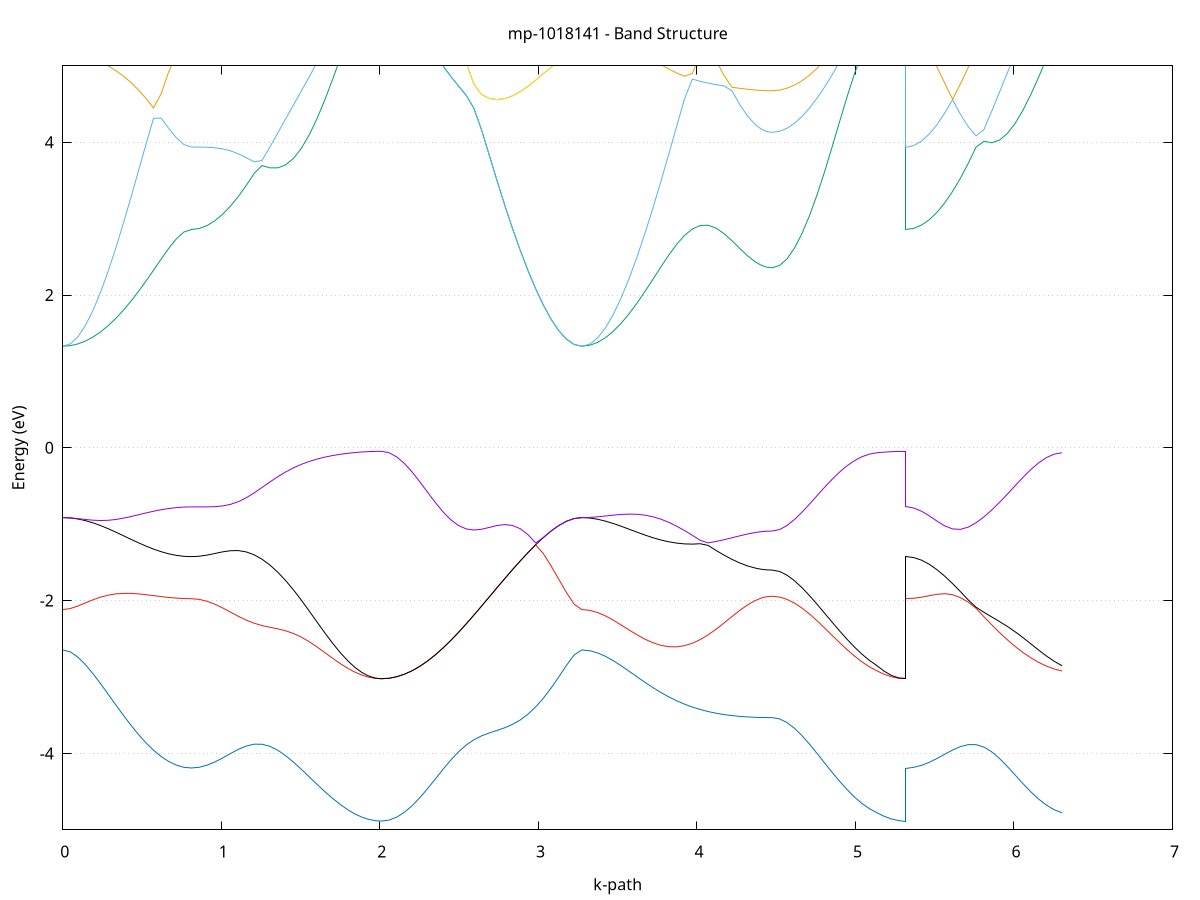 set title 'mp-1018141 - Band Structure'
set xlabel 'k-path'
set ylabel 'Energy (eV)'
set grid y
set yrange [-5:5]
set terminal png size 800,600
set output 'mp-1018141_bands_gnuplot.png'
plot '-' using 1:2 with lines notitle, '-' using 1:2 with lines notitle, '-' using 1:2 with lines notitle, '-' using 1:2 with lines notitle, '-' using 1:2 with lines notitle, '-' using 1:2 with lines notitle, '-' using 1:2 with lines notitle, '-' using 1:2 with lines notitle, '-' using 1:2 with lines notitle, '-' using 1:2 with lines notitle, '-' using 1:2 with lines notitle, '-' using 1:2 with lines notitle, '-' using 1:2 with lines notitle, '-' using 1:2 with lines notitle, '-' using 1:2 with lines notitle, '-' using 1:2 with lines notitle, '-' using 1:2 with lines notitle, '-' using 1:2 with lines notitle, '-' using 1:2 with lines notitle, '-' using 1:2 with lines notitle
0.000000 -26.764102
0.047685 -26.763402
0.095370 -26.761602
0.143055 -26.758602
0.190740 -26.754502
0.238425 -26.749402
0.286110 -26.743602
0.333795 -26.737302
0.381480 -26.730502
0.429165 -26.723602
0.476850 -26.716902
0.524535 -26.710402
0.572220 -26.704502
0.619906 -26.699402
0.667591 -26.695202
0.715276 -26.692102
0.762961 -26.690202
0.810646 -26.689502
0.810646 -26.689502
0.860223 -26.689002
0.909801 -26.687202
0.959379 -26.684402
1.008956 -26.680502
1.058534 -26.675702
1.108112 -26.669902
1.157690 -26.663402
1.207267 -26.656202
1.256845 -26.648502
1.306423 -26.640302
1.356000 -26.632002
1.405578 -26.623502
1.455156 -26.615102
1.504733 -26.606902
1.554311 -26.599002
1.603889 -26.591602
1.653467 -26.584702
1.703044 -26.578502
1.752622 -26.573002
1.802200 -26.568402
1.802200 -26.568402
1.843813 -26.565202
1.885427 -26.562702
1.927041 -26.560902
1.968655 -26.559902
2.010268 -26.559502
2.010268 -26.559502
2.058874 -26.560202
2.107479 -26.562402
2.156084 -26.566102
2.204690 -26.571102
2.253295 -26.577502
2.301900 -26.585102
2.350505 -26.593802
2.399111 -26.603502
2.447716 -26.614002
2.496321 -26.625302
2.544927 -26.637002
2.593532 -26.649202
2.642137 -26.661502
2.690742 -26.673802
2.739348 -26.686002
2.787953 -26.697802
2.836558 -26.709102
2.885164 -26.719702
2.933769 -26.729402
2.982374 -26.738202
3.030980 -26.745902
3.079585 -26.752302
3.128190 -26.757402
3.176795 -26.761102
3.225401 -26.763302
3.274006 -26.764102
3.274006 -26.764102
3.323806 -26.763402
3.373605 -26.761502
3.423404 -26.758302
3.473204 -26.754002
3.523003 -26.748602
3.572803 -26.742202
3.622602 -26.735002
3.672402 -26.727002
3.722201 -26.718502
3.772001 -26.709502
3.821800 -26.700302
3.871600 -26.691002
3.921399 -26.681802
3.971199 -26.672802
4.020998 -26.664302
4.070798 -26.656202
4.120597 -26.648702
4.170397 -26.642102
4.220196 -26.636202
4.269995 -26.631302
4.319795 -26.627402
4.369594 -26.624602
4.369594 -26.624602
4.404273 -26.623202
4.438951 -26.622402
4.473629 -26.622102
4.473629 -26.622102
4.521010 -26.621602
4.568391 -26.620002
4.615772 -26.617502
4.663153 -26.614102
4.710534 -26.609902
4.757915 -26.605102
4.805296 -26.599802
4.852677 -26.594202
4.900058 -26.588602
4.947439 -26.583102
4.994820 -26.577902
5.042201 -26.573302
5.089582 -26.569302
5.136963 -26.566202
5.136963 -26.566202
5.182011 -26.563302
5.227059 -26.561202
5.272107 -26.559902
5.317155 -26.559502
5.317155 -26.689502
5.366459 -26.688902
5.415763 -26.686902
5.465068 -26.683702
5.514372 -26.679302
5.563676 -26.673802
5.612980 -26.667302
5.662284 -26.659902
5.711588 -26.651802
5.760892 -26.643302
5.810196 -26.634302
5.859500 -26.625202
5.908804 -26.616102
5.958108 -26.607302
6.007412 -26.598802
6.056716 -26.591002
6.106020 -26.583902
6.155324 -26.577802
6.204628 -26.572702
6.253933 -26.568802
6.303237 -26.566202
e
0.000000 -12.657302
0.047685 -12.666802
0.095370 -12.694202
0.143055 -12.737202
0.190740 -12.792802
0.238425 -12.857502
0.286110 -12.928402
0.333795 -13.002602
0.381480 -13.077702
0.429165 -13.151102
0.476850 -13.221102
0.524535 -13.285502
0.572220 -13.342902
0.619906 -13.391802
0.667591 -13.431102
0.715276 -13.459802
0.762961 -13.477302
0.810646 -13.483202
0.810646 -13.483202
0.860223 -13.478402
0.909801 -13.464302
0.959379 -13.440902
1.008956 -13.408402
1.058534 -13.367202
1.108112 -13.317502
1.157690 -13.260002
1.207267 -13.195302
1.256845 -13.124002
1.306423 -13.047102
1.356000 -12.965702
1.405578 -12.881102
1.455156 -12.795002
1.504733 -12.709602
1.554311 -12.628602
1.603889 -12.558802
1.653467 -12.515102
1.703044 -12.510202
1.752622 -12.528502
1.802200 -12.552102
1.802200 -12.552102
1.843813 -12.570502
1.885427 -12.585802
1.927041 -12.597102
1.968655 -12.604102
2.010268 -12.606402
2.010268 -12.606402
2.058874 -12.609602
2.107479 -12.619102
2.156084 -12.634402
2.204690 -12.654702
2.253295 -12.679102
2.301900 -12.706402
2.350505 -12.735102
2.399111 -12.763902
2.447716 -12.791302
2.496321 -12.816202
2.544927 -12.837402
2.593532 -12.853902
2.642137 -12.865002
2.690742 -12.870302
2.739348 -12.869302
2.787953 -12.862202
2.836558 -12.849002
2.885164 -12.830402
2.933769 -12.807202
2.982374 -12.780402
3.030980 -12.751902
3.079585 -12.723402
3.128190 -12.697302
3.176795 -12.676102
3.225401 -12.662202
3.274006 -12.657302
3.274006 -12.657302
3.323806 -12.669402
3.373605 -12.703202
3.423404 -12.752802
3.473204 -12.811502
3.523003 -12.873802
3.572803 -12.935302
3.622602 -12.992902
3.672402 -13.044202
3.722201 -13.087402
3.772001 -13.121102
3.821800 -13.144302
3.871600 -13.156202
3.921399 -13.156202
3.971199 -13.144102
4.020998 -13.119702
4.070798 -13.083102
4.120597 -13.034502
4.170397 -12.974302
4.220196 -12.903102
4.269995 -12.821702
4.319795 -12.731302
4.369594 -12.633102
4.369594 -12.633102
4.404273 -12.561602
4.438951 -12.490802
4.473629 -12.492402
4.473629 -12.492402
4.521010 -12.492302
4.568391 -12.491902
4.615772 -12.491002
4.663153 -12.489602
4.710534 -12.488102
4.757915 -12.487002
4.805296 -12.487002
4.852677 -12.489002
4.900058 -12.493802
4.947439 -12.502102
4.994820 -12.514002
5.042201 -12.529202
5.089582 -12.546502
5.136963 -12.564702
5.136963 -12.564702
5.182011 -12.582402
5.227059 -12.595602
5.272107 -12.603702
5.317155 -12.606402
5.317155 -13.483202
5.366459 -13.478802
5.415763 -13.465902
5.465068 -13.444402
5.514372 -13.414702
5.563676 -13.377002
5.612980 -13.331802
5.662284 -13.279602
5.711588 -13.221002
5.760892 -13.156802
5.810196 -13.088002
5.859500 -13.015702
5.908804 -12.941202
5.958108 -12.866202
6.007412 -12.792702
6.056716 -12.723202
6.106020 -12.661202
6.155324 -12.611202
6.204628 -12.577702
6.253933 -12.563002
6.303237 -12.564702
e
0.000000 -11.739602
0.047685 -11.738702
0.095370 -11.736302
0.143055 -11.732402
0.190740 -11.727002
0.238425 -11.720402
0.286110 -11.712802
0.333795 -11.704402
0.381480 -11.695502
0.429165 -11.686402
0.476850 -11.677502
0.524535 -11.669002
0.572220 -11.661102
0.619906 -11.654302
0.667591 -11.648802
0.715276 -11.644602
0.762961 -11.642102
0.810646 -11.641202
0.810646 -11.641202
0.860223 -11.646002
0.909801 -11.659902
0.959379 -11.682402
1.008956 -11.712402
1.058534 -11.748302
1.108112 -11.788602
1.157690 -11.831702
1.207267 -11.877602
1.256845 -11.933302
1.306423 -11.991802
1.356000 -12.051802
1.405578 -12.111902
1.455156 -12.170702
1.504733 -12.226302
1.554311 -12.275702
1.603889 -12.313202
1.653467 -12.325402
1.703044 -12.301602
1.752622 -12.260102
1.802200 -12.222302
1.802200 -12.222302
1.843813 -12.200402
1.885427 -12.188102
1.927041 -12.182602
1.968655 -12.180702
2.010268 -12.180302
2.010268 -12.180302
2.058874 -12.178902
2.107479 -12.174902
2.156084 -12.168302
2.204690 -12.159002
2.253295 -12.147302
2.301900 -12.133102
2.350505 -12.116602
2.399111 -12.097902
2.447716 -12.077302
2.496321 -12.054802
2.544927 -12.030902
2.593532 -12.005702
2.642137 -11.979502
2.690742 -11.952802
2.739348 -11.925902
2.787953 -11.899302
2.836558 -11.873302
2.885164 -11.848502
2.933769 -11.825302
2.982374 -11.804002
3.030980 -11.785202
3.079585 -11.769302
3.128190 -11.756502
3.176795 -11.747202
3.225401 -11.741502
3.274006 -11.739602
3.274006 -11.739602
3.323806 -11.740202
3.373605 -11.742702
3.423404 -11.748702
3.473204 -11.761302
3.523003 -11.782902
3.572803 -11.813402
3.622602 -11.851502
3.672402 -11.895202
3.722201 -11.943202
3.772001 -11.993902
3.821800 -12.046402
3.871600 -12.099402
3.921399 -12.151902
3.971199 -12.203202
4.020998 -12.252202
4.070798 -12.298302
4.120597 -12.340702
4.170397 -12.378802
4.220196 -12.412002
4.269995 -12.440002
4.319795 -12.462202
4.369594 -12.478502
4.369594 -12.478502
4.404273 -12.486202
4.438951 -12.490502
4.473629 -12.444202
4.473629 -12.444202
4.521010 -12.441602
4.568391 -12.434102
4.615772 -12.422302
4.663153 -12.406802
4.710534 -12.388002
4.757915 -12.366402
4.805296 -12.342702
4.852677 -12.317602
4.900058 -12.291802
4.947439 -12.266602
4.994820 -12.243002
5.042201 -12.222802
5.089582 -12.207402
5.136963 -12.197302
5.136963 -12.197302
5.182011 -12.185102
5.227059 -12.181902
5.272107 -12.180702
5.317155 -12.180302
5.317155 -11.641202
5.366459 -11.644302
5.415763 -11.655802
5.465068 -11.676402
5.514372 -11.704002
5.563676 -11.737802
5.612980 -11.776602
5.662284 -11.819202
5.711588 -11.864302
5.760892 -11.910802
5.810196 -11.957702
5.859500 -12.003902
5.908804 -12.048802
5.958108 -12.091402
6.007412 -12.130902
6.056716 -12.166002
6.106020 -12.194702
6.155324 -12.214102
6.204628 -12.220802
6.253933 -12.213902
6.303237 -12.197302
e
0.000000 -11.739602
0.047685 -11.733302
0.095370 -11.715502
0.143055 -11.688002
0.190740 -11.654502
0.238425 -11.639002
0.286110 -11.639802
0.333795 -11.641002
0.381480 -11.641902
0.429165 -11.642502
0.476850 -11.642502
0.524535 -11.642202
0.572220 -11.641602
0.619906 -11.640902
0.667591 -11.640102
0.715276 -11.639502
0.762961 -11.639102
0.810646 -11.638902
0.810646 -11.638902
0.860223 -11.643002
0.909801 -11.655202
0.959379 -11.675202
1.008956 -11.702802
1.058534 -11.737602
1.108112 -11.778802
1.157690 -11.825802
1.207267 -11.875902
1.256845 -11.919802
1.306423 -11.962102
1.356000 -12.001602
1.405578 -12.037602
1.455156 -12.069402
1.504733 -12.096802
1.554311 -12.119602
1.603889 -12.137902
1.653467 -12.152002
1.703044 -12.162502
1.752622 -12.169802
1.802200 -12.174602
1.802200 -12.174602
1.843813 -12.177202
1.885427 -12.178802
1.927041 -12.179702
1.968655 -12.180102
2.010268 -12.180302
2.010268 -12.180302
2.058874 -12.178902
2.107479 -12.174902
2.156084 -12.168302
2.204690 -12.159002
2.253295 -12.147302
2.301900 -12.133102
2.350505 -12.116602
2.399111 -12.097902
2.447716 -12.077302
2.496321 -12.054802
2.544927 -12.030902
2.593532 -12.005602
2.642137 -11.979502
2.690742 -11.952802
2.739348 -11.925902
2.787953 -11.899302
2.836558 -11.873302
2.885164 -11.848502
2.933769 -11.825302
2.982374 -11.804002
3.030980 -11.785202
3.079585 -11.769302
3.128190 -11.756502
3.176795 -11.747202
3.225401 -11.741502
3.274006 -11.739602
3.274006 -11.739602
3.323806 -11.727102
3.373605 -11.692302
3.423404 -11.647102
3.473204 -11.654202
3.523003 -11.657202
3.572803 -11.655702
3.622602 -11.650602
3.672402 -11.643002
3.722201 -11.633902
3.772001 -11.623902
3.821800 -11.613402
3.871600 -11.602902
3.921399 -11.592702
3.971199 -11.582902
4.020998 -11.573802
4.070798 -11.565502
4.120597 -11.606502
4.170397 -11.703002
4.220196 -11.808102
4.269995 -11.919402
4.319795 -12.034802
4.369594 -12.151702
4.369594 -12.151702
4.404273 -12.232302
4.438951 -12.308902
4.473629 -12.357002
4.473629 -12.357002
4.521010 -12.355602
4.568391 -12.351202
4.615772 -12.344202
4.663153 -12.334502
4.710534 -12.322702
4.757915 -12.308902
4.805296 -12.293502
4.852677 -12.277202
4.900058 -12.260302
4.947439 -12.243402
4.994820 -12.227002
5.042201 -12.211702
5.089582 -12.198002
5.136963 -12.186302
5.136963 -12.186302
5.182011 -12.183802
5.227059 -12.180802
5.272107 -12.180202
5.317155 -12.180302
5.317155 -11.638902
5.366459 -11.643202
5.415763 -11.653602
5.465068 -11.668702
5.514372 -11.689302
5.563676 -11.714902
5.612980 -11.744802
5.662284 -11.778302
5.711588 -11.814602
5.760892 -11.852902
5.810196 -11.892302
5.859500 -11.932002
5.908804 -11.971202
5.958108 -12.009102
6.007412 -12.045002
6.056716 -12.078302
6.106020 -12.108202
6.155324 -12.134402
6.204628 -12.156402
6.253933 -12.173802
6.303237 -12.186302
e
0.000000 -11.630402
0.047685 -11.630702
0.095370 -11.631602
0.143055 -11.632802
0.190740 -11.633102
0.238425 -11.610302
0.286110 -11.568402
0.333795 -11.524502
0.381480 -11.480502
0.429165 -11.437802
0.476850 -11.397402
0.524535 -11.360302
0.572220 -11.327202
0.619906 -11.299002
0.667591 -11.276302
0.715276 -11.259702
0.762961 -11.249602
0.810646 -11.246102
0.810646 -11.246102
0.860223 -11.250802
0.909801 -11.264702
0.959379 -11.287302
1.008956 -11.317802
1.058534 -11.355302
1.108112 -11.398702
1.157690 -11.446802
1.207267 -11.498302
1.256845 -11.552002
1.306423 -11.606902
1.356000 -11.661802
1.405578 -11.716002
1.455156 -11.768302
1.504733 -11.818202
1.554311 -11.864602
1.603889 -11.906802
1.653467 -11.943702
1.703044 -11.974002
1.752622 -11.995702
1.802200 -12.006602
1.802200 -12.006602
1.843813 -12.006602
1.885427 -12.000302
1.927041 -11.991602
1.968655 -11.984702
2.010268 -11.982102
2.010268 -11.982102
2.058874 -11.978702
2.107479 -11.968302
2.156084 -11.951302
2.204690 -11.927702
2.253295 -11.898102
2.301900 -11.863102
2.350505 -11.823702
2.399111 -11.781002
2.447716 -11.736302
2.496321 -11.691202
2.544927 -11.647202
2.593532 -11.606002
2.642137 -11.569302
2.690742 -11.538502
2.739348 -11.514902
2.787953 -11.499602
2.836558 -11.493102
2.885164 -11.495302
2.933769 -11.505502
2.982374 -11.522602
3.030980 -11.544402
3.079585 -11.568702
3.128190 -11.592302
3.176795 -11.612302
3.225401 -11.625602
3.274006 -11.630402
3.274006 -11.630402
3.323806 -11.632702
3.373605 -11.638902
3.423404 -11.641502
3.473204 -11.581602
3.523003 -11.518902
3.572803 -11.458402
3.622602 -11.404202
3.672402 -11.359202
3.722201 -11.326202
3.772001 -11.307002
3.821800 -11.303002
3.871600 -11.315002
3.921399 -11.343202
3.971199 -11.387502
4.020998 -11.447002
4.070798 -11.520502
4.120597 -11.558102
4.170397 -11.551702
4.220196 -11.546202
4.269995 -11.541802
4.319795 -11.538302
4.369594 -11.535802
4.369594 -11.535802
4.404273 -11.534602
4.438951 -11.533902
4.473629 -11.533702
4.473629 -11.533702
4.521010 -11.540002
4.568391 -11.558502
4.615772 -11.588302
4.663153 -11.627802
4.710534 -11.674802
4.757915 -11.726902
4.805296 -11.781302
4.852677 -11.835102
4.900058 -11.885502
4.947439 -11.929602
4.994820 -11.965102
5.042201 -11.990102
5.089582 -12.003902
5.136963 -12.006902
5.136963 -12.006902
5.182011 -12.002202
5.227059 -11.993002
5.272107 -11.985102
5.317155 -11.982102
5.317155 -11.246102
5.366459 -11.251202
5.415763 -11.266002
5.465068 -11.290202
5.514372 -11.323002
5.563676 -11.363402
5.612980 -11.410302
5.662284 -11.462202
5.711588 -11.518002
5.760892 -11.576202
5.810196 -11.635402
5.859500 -11.694102
5.908804 -11.751002
5.958108 -11.804702
6.007412 -11.854002
6.056716 -11.897602
6.106020 -11.934702
6.155324 -11.964602
6.204628 -11.986902
6.253933 -12.001102
6.303237 -12.006902
e
0.000000 -2.646002
0.047685 -2.671302
0.095370 -2.740002
0.143055 -2.839002
0.190740 -2.957602
0.238425 -3.088202
0.286110 -3.225002
0.333795 -3.363302
0.381480 -3.499402
0.429165 -3.629602
0.476850 -3.751202
0.524535 -3.861502
0.572220 -3.958502
0.619906 -4.040402
0.667591 -4.105502
0.715276 -4.152902
0.762961 -4.181702
0.810646 -4.191302
0.810646 -4.191302
0.860223 -4.181902
0.909801 -4.154702
0.959379 -4.112202
1.008956 -4.059102
1.058534 -4.001402
1.108112 -3.946702
1.157690 -3.903402
1.207267 -3.879402
1.256845 -3.880102
1.306423 -3.907202
1.356000 -3.958502
1.405578 -4.029502
1.455156 -4.114602
1.504733 -4.208602
1.554311 -4.306902
1.603889 -4.405502
1.653467 -4.501202
1.703044 -4.591102
1.752622 -4.672702
1.802200 -4.743602
1.802200 -4.743602
1.843813 -4.793502
1.885427 -4.833402
1.927041 -4.862502
1.968655 -4.880202
2.010268 -4.886202
2.010268 -4.886202
2.058874 -4.872802
2.107479 -4.833002
2.156084 -4.768602
2.204690 -4.682202
2.253295 -4.577502
2.301900 -4.459402
2.350505 -4.333702
2.399111 -4.207102
2.447716 -4.086802
2.496321 -3.979502
2.544927 -3.890402
2.593532 -3.821302
2.642137 -3.770302
2.690742 -3.732102
2.739348 -3.699402
2.787953 -3.664502
2.836558 -3.620702
2.885164 -3.562902
2.933769 -3.487502
2.982374 -3.392702
3.030980 -3.278602
3.079585 -3.146602
3.128190 -3.000502
3.176795 -2.848402
3.225401 -2.711102
3.274006 -2.646002
3.274006 -2.646002
3.323806 -2.655902
3.373605 -2.684702
3.423404 -2.729802
3.473204 -2.787702
3.523003 -2.854202
3.572803 -2.925502
3.622602 -2.998402
3.672402 -3.070002
3.722201 -3.138302
3.772001 -3.201702
3.821800 -3.259302
3.871600 -3.310602
3.921399 -3.355302
3.971199 -3.393602
4.020998 -3.425802
4.070798 -3.452502
4.120597 -3.474102
4.170397 -3.491402
4.220196 -3.504902
4.269995 -3.515202
4.319795 -3.522702
4.369594 -3.527802
4.369594 -3.527802
4.404273 -3.530102
4.438951 -3.531502
4.473629 -3.531902
4.473629 -3.531902
4.521010 -3.548502
4.568391 -3.596602
4.615772 -3.671902
4.663153 -3.768502
4.710534 -3.880002
4.757915 -4.000502
4.805296 -4.124602
4.852677 -4.247502
4.900058 -4.365302
4.947439 -4.474702
4.994820 -4.572702
5.042201 -4.657202
5.089582 -4.726102
5.136963 -4.778002
5.136963 -4.778002
5.182011 -4.824502
5.227059 -4.858502
5.272107 -4.879202
5.317155 -4.886202
5.317155 -4.191302
5.366459 -4.182602
5.415763 -4.157202
5.465068 -4.117302
5.514372 -4.066702
5.563676 -4.010602
5.612980 -3.956102
5.662284 -3.911302
5.711588 -3.885202
5.760892 -3.885602
5.810196 -3.917202
5.859500 -3.979202
5.908804 -4.066502
5.958108 -4.170802
6.007412 -4.283302
6.056716 -4.396102
6.106020 -4.502702
6.155324 -4.597802
6.204628 -4.677302
6.253933 -4.738102
6.303237 -4.778002
e
0.000000 -2.117102
0.047685 -2.103802
0.095370 -2.070602
0.143055 -2.029402
0.190740 -1.989002
0.238425 -1.954602
0.286110 -1.928702
0.333795 -1.912302
0.381480 -1.905002
0.429165 -1.905502
0.476850 -1.911902
0.524535 -1.922302
0.572220 -1.934602
0.619906 -1.947202
0.667591 -1.958502
0.715276 -1.967402
0.762961 -1.973102
0.810646 -1.975102
0.810646 -1.975102
0.860223 -1.983602
0.909801 -2.008502
0.959379 -2.047302
1.008956 -2.096502
1.058534 -2.151302
1.108112 -2.206202
1.157690 -2.255902
1.207267 -2.296402
1.256845 -2.326602
1.306423 -2.349102
1.356000 -2.369702
1.405578 -2.395002
1.455156 -2.430302
1.504733 -2.478102
1.554311 -2.538002
1.603889 -2.607102
1.653467 -2.681402
1.703044 -2.756402
1.752622 -2.827702
1.802200 -2.891602
1.802200 -2.891602
1.843813 -2.937202
1.885427 -2.974002
1.927041 -3.001002
1.968655 -3.017402
2.010268 -3.023002
2.010268 -3.023002
2.058874 -3.016302
2.107479 -2.996102
2.156084 -2.962902
2.204690 -2.916902
2.253295 -2.858702
2.301900 -2.789102
2.350505 -2.708902
2.399111 -2.619102
2.447716 -2.520902
2.496321 -2.415502
2.544927 -2.304402
2.593532 -2.188902
2.642137 -2.070502
2.690742 -1.950602
2.739348 -1.830502
2.787953 -1.711602
2.836558 -1.595002
2.885164 -1.481802
2.933769 -1.373202
2.982374 -1.270402
3.030980 -1.383402
3.079585 -1.544302
3.128190 -1.718702
3.176795 -1.894102
3.225401 -2.046802
3.274006 -2.117102
3.274006 -2.117102
3.323806 -2.127102
3.373605 -2.155902
3.423404 -2.200602
3.473204 -2.257002
3.523003 -2.320202
3.572803 -2.385602
3.622602 -2.448502
3.672402 -2.504902
3.722201 -2.551302
3.772001 -2.584902
3.821800 -2.603402
3.871600 -2.605502
3.921399 -2.590402
3.971199 -2.558402
4.020998 -2.510402
4.070798 -2.448402
4.120597 -2.375102
4.170397 -2.294302
4.220196 -2.210502
4.269995 -2.129102
4.319795 -2.055902
4.369594 -1.997102
4.369594 -1.997102
4.404273 -1.967702
4.438951 -1.949302
4.473629 -1.943102
4.473629 -1.943102
4.521010 -1.953502
4.568391 -1.984002
4.615772 -2.033002
4.663153 -2.098202
4.710534 -2.176402
4.757915 -2.264302
4.805296 -2.358202
4.852677 -2.454602
4.900058 -2.550302
4.947439 -2.642202
4.994820 -2.727402
5.042201 -2.803702
5.089582 -2.868902
5.136963 -2.921302
5.136963 -2.921302
5.182011 -2.965202
5.227059 -2.997102
5.272107 -3.016502
5.317155 -3.023002
5.317155 -1.975102
5.366459 -1.969902
5.415763 -1.955802
5.465068 -1.936102
5.514372 -1.917602
5.563676 -1.909702
5.612980 -1.922802
5.662284 -1.961502
5.711588 -2.020002
5.760892 -2.101302
5.810196 -2.210402
5.859500 -2.316502
5.908804 -2.417802
5.958108 -2.512702
6.007412 -2.600102
6.056716 -2.679002
6.106020 -2.748502
6.155324 -2.808002
6.204628 -2.856902
6.253933 -2.894802
6.303237 -2.921302
e
0.000000 -0.913502
0.047685 -0.918102
0.095370 -0.931402
0.143055 -0.953102
0.190740 -0.982302
0.238425 -1.017902
0.286110 -1.058602
0.333795 -1.103002
0.381480 -1.149602
0.429165 -1.196602
0.476850 -1.242602
0.524535 -1.286002
0.572220 -1.325402
0.619906 -1.359502
0.667591 -1.387202
0.715276 -1.407602
0.762961 -1.420102
0.810646 -1.424302
0.810646 -1.424302
0.860223 -1.419102
0.909801 -1.404302
0.959379 -1.383302
1.008956 -1.361602
1.058534 -1.346602
1.108112 -1.345402
1.157690 -1.362802
1.207267 -1.400602
1.256845 -1.458202
1.306423 -1.534302
1.356000 -1.627802
1.405578 -1.737102
1.455156 -1.860202
1.504733 -1.994202
1.554311 -2.135702
1.603889 -2.280302
1.653467 -2.423502
1.703044 -2.560502
1.752622 -2.686602
1.802200 -2.797402
1.802200 -2.797402
1.843813 -2.875902
1.885427 -2.939002
1.927041 -2.985302
1.968655 -3.013502
2.010268 -3.023002
2.010268 -3.023002
2.058874 -3.016302
2.107479 -2.996102
2.156084 -2.962902
2.204690 -2.916902
2.253295 -2.858702
2.301900 -2.789102
2.350505 -2.708902
2.399111 -2.619102
2.447716 -2.520902
2.496321 -2.415502
2.544927 -2.304402
2.593532 -2.188902
2.642137 -2.070502
2.690742 -1.950602
2.739348 -1.830502
2.787953 -1.711602
2.836558 -1.595002
2.885164 -1.481802
2.933769 -1.373202
2.982374 -1.270402
3.030980 -1.175302
3.079585 -1.090002
3.128190 -1.017502
3.176795 -0.961502
3.225401 -0.925802
3.274006 -0.913502
3.274006 -0.913502
3.323806 -0.919002
3.373605 -0.934902
3.423404 -0.959702
3.473204 -0.991302
3.523003 -1.027402
3.572803 -1.065902
3.622602 -1.104702
3.672402 -1.142102
3.722201 -1.176202
3.772001 -1.205902
3.821800 -1.229902
3.871600 -1.247302
3.921399 -1.257602
3.971199 -1.260302
4.020998 -1.255602
4.070798 -1.277602
4.120597 -1.342602
4.170397 -1.403802
4.220196 -1.459102
4.269995 -1.507002
4.319795 -1.546002
4.369594 -1.575002
4.369594 -1.575002
4.404273 -1.588902
4.438951 -1.597302
4.473629 -1.600102
4.473629 -1.600102
4.521010 -1.617802
4.568391 -1.667102
4.615772 -1.740602
4.663153 -1.831802
4.710534 -1.935602
4.757915 -2.047702
4.805296 -2.164202
4.852677 -2.281602
4.900058 -2.396902
4.947439 -2.507202
4.994820 -2.610002
5.042201 -2.703202
5.089582 -2.784902
5.136963 -2.853302
5.136963 -2.853302
5.182011 -2.925402
5.227059 -2.979002
5.272107 -3.011902
5.317155 -3.023002
5.317155 -1.424302
5.366459 -1.435802
5.415763 -1.469502
5.465068 -1.523502
5.514372 -1.595202
5.563676 -1.681302
5.612980 -1.778202
5.662284 -1.882502
5.711588 -1.991202
5.760892 -2.086602
5.810196 -2.152102
5.859500 -2.213702
5.908804 -2.274102
5.958108 -2.337902
6.007412 -2.407902
6.056716 -2.484402
6.106020 -2.565302
6.155324 -2.646802
6.204628 -2.724602
6.253933 -2.794702
6.303237 -2.853302
e
0.000000 -0.913502
0.047685 -0.917102
0.095370 -0.926502
0.143055 -0.938002
0.190740 -0.947502
0.238425 -0.951702
0.286110 -0.948702
0.333795 -0.938202
0.381480 -0.921302
0.429165 -0.900002
0.476850 -0.876402
0.524535 -0.852602
0.572220 -0.830202
0.619906 -0.810602
0.667591 -0.794602
0.715276 -0.782802
0.762961 -0.775602
0.810646 -0.773202
0.810646 -0.773202
0.860223 -0.773302
0.909801 -0.773002
0.959379 -0.770002
1.008956 -0.760402
1.058534 -0.739802
1.108112 -0.704302
1.157690 -0.653202
1.207267 -0.589702
1.256845 -0.519102
1.306423 -0.447202
1.356000 -0.378402
1.405578 -0.316102
1.455156 -0.261902
1.504733 -0.216102
1.554311 -0.178102
1.603889 -0.146902
1.653467 -0.121402
1.703044 -0.100702
1.752622 -0.083802
1.802200 -0.070302
1.802200 -0.070302
1.843813 -0.061402
1.885427 -0.054602
1.927041 -0.049702
1.968655 -0.046802
2.010268 -0.045802
2.010268 -0.045802
2.058874 -0.064802
2.107479 -0.120002
2.156084 -0.207002
2.204690 -0.319002
2.253295 -0.447602
2.301900 -0.583602
2.350505 -0.717502
2.399111 -0.839902
2.447716 -0.942202
2.496321 -1.017402
2.544927 -1.061802
2.593532 -1.075902
2.642137 -1.065802
2.690742 -1.041802
2.739348 -1.017102
2.787953 -1.004902
2.836558 -1.016202
2.885164 -1.058502
2.933769 -1.135002
2.982374 -1.244802
3.030980 -1.175302
3.079585 -1.090002
3.128190 -1.017502
3.176795 -0.961502
3.225401 -0.925802
3.274006 -0.913502
3.274006 -0.913502
3.323806 -0.910802
3.373605 -0.903102
3.423404 -0.892402
3.473204 -0.881102
3.523003 -0.872002
3.572803 -0.867602
3.622602 -0.870102
3.672402 -0.881402
3.722201 -0.902402
3.772001 -0.933702
3.821800 -0.974802
3.871600 -1.024902
3.921399 -1.082302
3.971199 -1.145102
4.020998 -1.211002
4.070798 -1.243902
4.120597 -1.226102
4.170397 -1.203502
4.220196 -1.178102
4.269995 -1.152002
4.319795 -1.127802
4.369594 -1.108002
4.369594 -1.108002
4.404273 -1.098002
4.438951 -1.091702
4.473629 -1.089602
4.473629 -1.089602
4.521010 -1.070402
4.568391 -1.017002
4.615772 -0.938302
4.663153 -0.842502
4.710534 -0.736302
4.757915 -0.625902
4.805296 -0.516302
4.852677 -0.412202
4.900058 -0.317302
4.947439 -0.234802
4.994820 -0.167102
5.042201 -0.115502
5.089582 -0.081202
5.136963 -0.064202
5.136963 -0.064202
5.182011 -0.056102
5.227059 -0.050402
5.272107 -0.047002
5.317155 -0.045802
5.317155 -0.773202
5.366459 -0.787602
5.415763 -0.828602
5.465068 -0.889502
5.514372 -0.959002
5.563676 -1.022102
5.612980 -1.062002
5.662284 -1.067402
5.711588 -1.038102
5.760892 -0.981402
5.810196 -0.905102
5.859500 -0.814902
5.908804 -0.714402
5.958108 -0.606902
6.007412 -0.496002
6.056716 -0.386802
6.106020 -0.285002
6.155324 -0.196802
6.204628 -0.127702
6.253933 -0.082402
6.303237 -0.064202
e
0.000000 1.329598
0.047685 1.337198
0.095370 1.360198
0.143055 1.398098
0.190740 1.450898
0.238425 1.517998
0.286110 1.598898
0.333795 1.692998
0.381480 1.799598
0.429165 1.917598
0.476850 2.045798
0.524535 2.182398
0.572220 2.324898
0.619906 2.469298
0.667591 2.608998
0.715276 2.733198
0.762961 2.823798
0.810646 2.857998
0.810646 2.857998
0.860223 2.870998
0.909801 2.909498
0.959379 2.972698
1.008956 3.058898
1.058534 3.166398
1.108112 3.292798
1.157690 3.435898
1.207267 3.592998
1.256845 3.695198
1.306423 3.664998
1.356000 3.664898
1.405578 3.704198
1.455156 3.788698
1.504733 3.919998
1.554311 4.095798
1.603889 4.310998
1.653467 4.558298
1.703044 4.829298
1.752622 5.114698
1.802200 5.404798
1.802200 5.404798
1.843813 5.644198
1.885427 5.871498
1.927041 6.075098
1.968655 6.231998
2.010268 6.296298
2.010268 6.296298
2.058874 6.222498
2.107479 6.061598
2.156084 5.874498
2.204690 5.683198
2.253295 5.496098
2.301900 5.317998
2.350505 5.151598
2.399111 4.998998
2.447716 4.861098
2.496321 4.736198
2.544927 4.613998
2.593532 4.443298
2.642137 4.158298
2.690742 3.827198
2.739348 3.495898
2.787953 3.176198
2.836558 2.872498
2.885164 2.587598
2.933769 2.323898
2.982374 2.083898
3.030980 1.870098
3.079585 1.685998
3.128190 1.535498
3.176795 1.423098
3.225401 1.353298
3.274006 1.329598
3.274006 1.329598
3.323806 1.342398
3.373605 1.380398
3.423404 1.442598
3.473204 1.527398
3.523003 1.632898
3.572803 1.756698
3.622602 1.895998
3.672402 2.047098
3.722201 2.205598
3.772001 2.365798
3.821800 2.520698
3.871600 2.661698
3.921399 2.779498
3.971199 2.864998
4.020998 2.910998
4.070798 2.914098
4.120597 2.876498
4.170397 2.805498
4.220196 2.712398
4.269995 2.610398
4.319795 2.512998
4.369594 2.432398
4.369594 2.432398
4.404273 2.391398
4.438951 2.365798
4.473629 2.357098
4.473629 2.357098
4.521010 2.386598
4.568391 2.473898
4.615772 2.615498
4.663153 2.806498
4.710534 3.040898
4.757915 3.312398
4.805296 3.613798
4.852677 3.936498
4.900058 4.269498
4.947439 4.597498
4.994820 4.901298
5.042201 5.164298
5.089582 5.382098
5.136963 5.561098
5.136963 5.561098
5.182011 5.812098
5.227059 6.041498
5.272107 6.221498
5.317155 6.296298
5.317155 2.857998
5.366459 2.872298
5.415763 2.914798
5.465068 2.985398
5.514372 3.083298
5.563676 3.207698
5.612980 3.357098
5.662284 3.529898
5.711588 3.724098
5.760892 3.936998
5.810196 4.012898
5.859500 3.993998
5.908804 4.028398
5.958108 4.114298
6.007412 4.246898
6.056716 4.419498
6.106020 4.623998
6.155324 4.851598
6.204628 5.092398
6.253933 5.334498
6.303237 5.561098
e
0.000000 1.329598
0.047685 1.361298
0.095370 1.454398
0.143055 1.603198
0.190740 1.800498
0.238425 2.038898
0.286110 2.311598
0.333795 2.612298
0.381480 2.935098
0.429165 3.273798
0.476850 3.621698
0.524535 3.971198
0.572220 4.312598
0.619906 4.317098
0.667591 4.183398
0.715276 4.061598
0.762961 3.971598
0.810646 3.937398
0.810646 3.937398
0.860223 3.936998
0.909801 3.934798
0.959379 3.928098
1.008956 3.913398
1.058534 3.887198
1.108112 3.848098
1.157690 3.798098
1.207267 3.743698
1.256845 3.761598
1.306423 3.938698
1.356000 4.120998
1.405578 4.305198
1.455156 4.488298
1.504733 4.670598
1.554311 4.855298
1.603889 5.046498
1.653467 5.245098
1.703044 5.448098
1.752622 5.649398
1.802200 5.840998
1.802200 5.840998
1.843813 5.987098
1.885427 6.112998
1.927041 6.211298
1.968655 6.274498
2.010268 6.296298
2.010268 6.296298
2.058874 6.222498
2.107479 6.061598
2.156084 5.874498
2.204690 5.683198
2.253295 5.496098
2.301900 5.317998
2.350505 5.151598
2.399111 4.998998
2.447716 4.861098
2.496321 4.736198
2.544927 4.613998
2.593532 4.443298
2.642137 4.158298
2.690742 3.827198
2.739348 3.495898
2.787953 3.176198
2.836558 2.872498
2.885164 2.587598
2.933769 2.323898
2.982374 2.083898
3.030980 1.870098
3.079585 1.685998
3.128190 1.535498
3.176795 1.423098
3.225401 1.353298
3.274006 1.329598
3.274006 1.329598
3.323806 1.357298
3.373605 1.439098
3.423404 1.571298
3.473204 1.749098
3.523003 1.966798
3.572803 2.219098
3.622602 2.501098
3.672402 2.808298
3.722201 3.136298
3.772001 3.481198
3.821800 3.838498
3.871600 4.202498
3.921399 4.563698
3.971199 4.827798
4.020998 4.798298
4.070798 4.774398
4.120597 4.754398
4.170397 4.736998
4.220196 4.675898
4.269995 4.494198
4.319795 4.342898
4.369594 4.228898
4.369594 4.228898
4.404273 4.174098
4.438951 4.140898
4.473629 4.129698
4.473629 4.129698
4.521010 4.143198
4.568391 4.183398
4.615772 4.248998
4.663153 4.338098
4.710534 4.448398
4.757915 4.577498
4.805296 4.722698
4.852677 4.881798
4.900058 5.052398
4.947439 5.232298
4.994820 5.419298
5.042201 5.610598
5.089582 5.801998
5.136963 5.984798
5.136963 5.984798
5.182011 6.103698
5.227059 6.202598
5.272107 6.271198
5.317155 6.296298
5.317155 3.937398
5.366459 3.956598
5.415763 4.013598
5.465068 4.106198
5.514372 4.231198
5.563676 4.385098
5.612980 4.558598
5.662284 4.365398
5.711588 4.204098
5.760892 4.084398
5.810196 4.165798
5.859500 4.406798
5.908804 4.655898
5.958108 4.908098
6.007412 5.157398
6.056716 5.396098
6.106020 5.613798
6.155324 5.795898
6.204628 5.924098
6.253933 5.985398
6.303237 5.984798
e
0.000000 5.165098
0.047685 5.160398
0.095370 5.146198
0.143055 5.122898
0.190740 5.090598
0.238425 5.049498
0.286110 4.999298
0.333795 4.939098
0.381480 4.867798
0.429165 4.783898
0.476850 4.686098
0.524535 4.574298
0.572220 4.449998
0.619906 4.633998
0.667591 4.919298
0.715276 5.146698
0.762961 5.292098
0.810646 5.341098
0.810646 5.341098
0.860223 5.346498
0.909801 5.362498
0.959379 5.388198
1.008956 5.422898
1.058534 5.465998
1.108112 5.517798
1.157690 5.507898
1.207267 5.331598
1.256845 5.185698
1.306423 5.082798
1.356000 5.031598
1.405578 5.037398
1.455156 5.101998
1.504733 5.221598
1.554311 5.386198
1.603889 5.583298
1.653467 5.800798
1.703044 6.028098
1.752622 6.253698
1.802200 6.463598
1.802200 6.463598
1.843813 6.615198
1.885427 6.734698
1.927041 6.817598
1.968655 6.864698
2.010268 6.879798
2.010268 6.879798
2.058874 6.952298
2.107479 7.028998
2.156084 7.079298
2.204690 7.131098
2.253295 7.166298
2.301900 6.960798
2.350505 6.579098
2.399111 6.184498
2.447716 5.789798
2.496321 5.403798
2.544927 5.042098
2.593532 4.759598
2.642137 4.625298
2.690742 4.573198
2.739348 4.559098
2.787953 4.572098
2.836558 4.607598
2.885164 4.662198
2.933769 4.731898
2.982374 4.811998
3.030980 4.896698
3.079585 4.979798
3.128190 5.054398
3.176795 5.113698
3.225401 5.151898
3.274006 5.165098
3.274006 5.165098
3.323806 5.169298
3.373605 5.180398
3.423404 5.194598
3.473204 5.206098
3.523003 5.208398
3.572803 5.196398
3.622602 5.167898
3.672402 5.124898
3.722201 5.072098
3.772001 5.015198
3.821800 4.959398
3.871600 4.908398
3.921399 4.864298
3.971199 4.901298
4.020998 5.155298
4.070798 5.208398
4.120597 5.074198
4.170397 4.876798
4.220196 4.721198
4.269995 4.706598
4.319795 4.693798
4.369594 4.683598
4.369594 4.683598
4.404273 4.678498
4.438951 4.675298
4.473629 4.674198
4.473629 4.674198
4.521010 4.682598
4.568391 4.707698
4.615772 4.749198
4.663153 4.806598
4.710534 4.879698
4.757915 4.968298
4.805296 5.073098
4.852677 5.195598
4.900058 5.338898
4.947439 5.508498
4.994820 5.710898
5.042201 5.945998
5.089582 6.197498
5.136963 6.436998
5.136963 6.436998
5.182011 6.626998
5.227059 6.770598
5.272107 6.856398
5.317155 6.879798
5.317155 5.341098
5.366459 5.333298
5.415763 5.290798
5.465068 5.173098
5.514372 4.985898
5.563676 4.771398
5.612980 4.563698
5.662284 4.763398
5.711588 4.980498
5.760892 5.211998
5.810196 5.454898
5.859500 5.705998
5.908804 5.960998
5.958108 6.211098
6.007412 6.267198
6.056716 6.285998
6.106020 6.306398
6.155324 6.331498
6.204628 6.362398
6.253933 6.397898
6.303237 6.436998
e
0.000000 5.165098
0.047685 5.175698
0.095370 5.206998
0.143055 5.257698
0.190740 5.325198
0.238425 5.406198
0.286110 5.495998
0.333795 5.588898
0.381480 5.677698
0.429165 5.754298
0.476850 5.810698
0.524535 5.842198
0.572220 5.851298
0.619906 5.846898
0.667591 5.840298
0.715276 5.840898
0.762961 5.850898
0.810646 5.858098
0.810646 5.858098
0.860223 5.863698
0.909801 5.878998
0.959379 5.898098
1.008956 5.902398
1.058534 5.842998
1.108112 5.693298
1.157690 5.579198
1.207267 5.651498
1.256845 5.735798
1.306423 5.831898
1.356000 5.938998
1.405578 6.054798
1.455156 6.175698
1.504733 6.297298
1.554311 6.414098
1.603889 6.520798
1.653467 6.614198
1.703044 6.692998
1.752622 6.758098
1.802200 6.810198
1.802200 6.810198
1.843813 6.844598
1.885427 6.870098
1.927041 6.885698
1.968655 6.887198
2.010268 6.879798
2.010268 6.879798
2.058874 6.952298
2.107479 7.107498
2.156084 7.276498
2.204690 7.395798
2.253295 7.287698
2.301900 6.960798
2.350505 6.579098
2.399111 6.184498
2.447716 5.789798
2.496321 5.403798
2.544927 5.042098
2.593532 4.759598
2.642137 4.625298
2.690742 4.573198
2.739348 4.559098
2.787953 4.572098
2.836558 4.607598
2.885164 4.662198
2.933769 4.731898
2.982374 4.811998
3.030980 4.896698
3.079585 4.979798
3.128190 5.054398
3.176795 5.113698
3.225401 5.151898
3.274006 5.165098
3.274006 5.165098
3.323806 5.179898
3.373605 5.223898
3.423404 5.295498
3.473204 5.392598
3.523003 5.512198
3.572803 5.650898
3.622602 5.804898
3.672402 5.969998
3.722201 6.140998
3.772001 6.310198
3.821800 6.459998
3.871600 6.513898
3.921399 6.311998
3.971199 6.123798
4.020998 5.955198
4.070798 5.810098
4.120597 5.690398
4.170397 5.595798
4.220196 5.524198
4.269995 5.472498
4.319795 5.436898
4.369594 5.414198
4.369594 5.414198
4.404273 5.404398
4.438951 5.398898
4.473629 5.396998
4.473629 5.396998
4.521010 5.409598
4.568391 5.446998
4.615772 5.508898
4.663153 5.594398
4.710534 5.702098
4.757915 5.830398
4.805296 5.976898
4.852677 6.138998
4.900058 6.313498
4.947439 6.496298
4.994820 6.682198
5.042201 6.862698
5.089582 7.023198
5.136963 7.025498
5.136963 7.025498
5.182011 6.978498
5.227059 6.931498
5.272107 6.894398
5.317155 6.879798
5.317155 5.858098
5.366459 5.815898
5.415763 5.732898
5.465068 5.690298
5.514372 5.709598
5.563676 5.764498
5.612980 5.835898
5.662284 5.913698
5.711588 5.991398
5.760892 6.063898
5.810196 6.127098
5.859500 6.178598
5.908804 6.217598
5.958108 6.245898
6.007412 6.435898
6.056716 6.598998
6.106020 6.687498
6.155324 6.740798
6.204628 6.802898
6.253933 6.897898
6.303237 7.025498
e
0.000000 7.067598
0.047685 7.066598
0.095370 7.062298
0.143055 7.048998
0.190740 7.016498
0.238425 6.959098
0.286110 6.884598
0.333795 6.805498
0.381480 6.732798
0.429165 6.676498
0.476850 6.645498
0.524535 6.644598
0.572220 6.670698
0.619906 6.713898
0.667591 6.761398
0.715276 6.802098
0.762961 6.828198
0.810646 6.836898
0.810646 6.836898
0.860223 6.849498
0.909801 6.734298
0.959379 6.570798
1.008956 6.400398
1.058534 6.291698
1.108112 6.288098
1.157690 6.347798
1.207267 6.436498
1.256845 6.541298
1.306423 6.655898
1.356000 6.702998
1.405578 6.742098
1.455156 6.797498
1.504733 6.867698
1.554311 6.951198
1.603889 7.044698
1.653467 7.140698
1.703044 7.224998
1.752622 7.279198
1.802200 7.286198
1.802200 7.286198
1.843813 7.250598
1.885427 7.181898
1.927041 7.092898
1.968655 7.011998
2.010268 6.980898
2.010268 6.980898
2.058874 6.993598
2.107479 7.107498
2.156084 7.276498
2.204690 7.395798
2.253295 7.287698
2.301900 7.163398
2.350505 7.105498
2.399111 6.991598
2.447716 6.837298
2.496321 6.662198
2.544927 6.483098
2.593532 6.313498
2.642137 6.164598
2.690742 6.046898
2.739348 5.969498
2.787953 5.940398
2.836558 5.964898
2.885164 6.044398
2.933769 6.176198
2.982374 6.352298
3.030980 6.560398
3.079585 6.782998
3.128190 6.996698
3.176795 7.090098
3.225401 7.073798
3.274006 7.067598
3.274006 7.067598
3.323806 7.063798
3.373605 7.052398
3.423404 7.034898
3.473204 7.016798
3.523003 7.005998
3.572803 7.009098
3.622602 7.026198
3.672402 7.044798
3.722201 7.023698
3.772001 6.906698
3.821800 6.719598
3.871600 6.539298
3.921399 6.465298
3.971199 6.290198
4.020998 6.161198
4.070798 6.231298
4.120597 6.500098
4.170397 6.850198
4.220196 7.225098
4.269995 7.602498
4.319795 7.964898
4.369594 8.283798
4.369594 8.283798
4.404273 8.452598
4.438951 8.556498
4.473629 8.590498
4.473629 8.590498
4.521010 8.585998
4.568391 8.571198
4.615772 8.542798
4.663153 8.495398
4.710534 8.421298
4.757915 8.322698
4.805296 8.199798
4.852677 8.055198
4.900058 7.895598
4.947439 7.725198
4.994820 7.548098
5.042201 7.368298
5.089582 7.190998
5.136963 7.145398
5.136963 7.145398
5.182011 7.149098
5.227059 7.092898
5.272107 7.016198
5.317155 6.980898
5.317155 6.836898
5.366459 6.874198
5.415763 6.897498
5.465068 6.905298
5.514372 6.915598
5.563676 6.927598
5.612980 6.940598
5.662284 6.953698
5.711588 6.966198
5.760892 6.977298
5.810196 6.986898
5.859500 6.995998
5.908804 7.007498
5.958108 7.030198
6.007412 7.085598
6.056716 7.212898
6.106020 7.430498
6.155324 7.481198
6.204628 7.358798
6.253933 7.236698
6.303237 7.145398
e
0.000000 7.357698
0.047685 7.348698
0.095370 7.324798
0.143055 7.297098
0.190740 7.283998
0.238425 7.300998
0.286110 7.350898
0.333795 7.431498
0.381480 7.540598
0.429165 7.665298
0.476850 7.476598
0.524535 7.312998
0.572220 7.176998
0.619906 7.069298
0.667591 6.988798
0.715276 6.933598
0.762961 6.901498
0.810646 6.890998
0.810646 6.890998
0.860223 6.850998
0.909801 6.893098
0.959379 6.963098
1.008956 7.059698
1.058534 6.981698
1.108112 6.865098
1.157690 6.774698
1.207267 6.714998
1.256845 6.685498
1.306423 6.682898
1.356000 6.776698
1.405578 6.900398
1.455156 7.024698
1.504733 7.147498
1.554311 7.267198
1.603889 7.383398
1.653467 7.496798
1.703044 7.610398
1.752622 7.729998
1.802200 7.865898
1.802200 7.865898
1.843813 8.002198
1.885427 8.166798
1.927041 8.362798
1.968655 8.587798
2.010268 8.816498
2.010268 8.816498
2.058874 8.734098
2.107479 8.518898
2.156084 8.232498
2.204690 7.953898
2.253295 7.873498
2.301900 7.990098
2.350505 8.144798
2.399111 8.140398
2.447716 8.109298
2.496321 8.078998
2.544927 8.038598
2.593532 7.983698
2.642137 7.914298
2.690742 7.832898
2.739348 7.743298
2.787953 7.649498
2.836558 7.555298
2.885164 7.463998
2.933769 7.378398
2.982374 7.300698
3.030980 7.232798
3.079585 7.176098
3.128190 7.133498
3.176795 7.191598
3.225401 7.313498
3.274006 7.357698
3.274006 7.357698
3.323806 7.361598
3.373605 7.375298
3.423404 7.403498
3.473204 7.449198
3.523003 7.512498
3.572803 7.588898
3.622602 7.658798
3.672402 7.623098
3.722201 7.501198
3.772001 7.467198
3.821800 7.413398
3.871600 7.234998
3.921399 7.222498
3.971199 7.347498
4.020998 7.525398
4.070798 7.722298
4.120597 7.925798
4.170397 8.129098
4.220196 8.326698
4.269995 8.512398
4.319795 8.593998
4.369594 8.656598
4.369594 8.656598
4.404273 8.687198
4.438951 8.705898
4.473629 8.712198
4.473629 8.712198
4.521010 8.698098
4.568391 8.657498
4.615772 8.594198
4.663153 8.513598
4.710534 8.423298
4.757915 8.324098
4.805296 8.223098
4.852677 8.127198
4.900058 8.039798
4.947439 7.966098
4.994820 7.913398
5.042201 7.891898
5.089582 7.917098
5.136963 8.001798
5.136963 8.001798
5.182011 8.136098
5.227059 8.330198
5.272107 8.568398
5.317155 8.816498
5.317155 6.890998
5.366459 6.892598
5.415763 6.958998
5.465068 7.045098
5.514372 7.105498
5.563676 7.138698
5.612980 7.154798
5.662284 7.163298
5.711588 7.171498
5.760892 7.185198
5.810196 7.209398
5.859500 7.247598
5.908804 7.301098
5.958108 7.368098
6.007412 7.442598
6.056716 7.511698
6.106020 7.541898
6.155324 7.707598
6.204628 7.930298
6.253933 7.974298
6.303237 8.001798
e
0.000000 9.214098
0.047685 9.182098
0.095370 9.089698
0.143055 8.945498
0.190740 8.761698
0.238425 8.551098
0.286110 8.325998
0.333795 8.097198
0.381480 7.874298
0.429165 7.672698
0.476850 7.811498
0.524535 7.915498
0.572220 7.927198
0.619906 7.846698
0.667591 7.722098
0.715276 7.594598
0.762961 7.497998
0.810646 7.461598
0.810646 7.461598
0.860223 7.434798
0.909801 7.358798
0.959379 7.246098
1.008956 7.114398
1.058534 7.181898
1.108112 7.325098
1.157690 7.484798
1.207267 7.653898
1.256845 7.824198
1.306423 7.986598
1.356000 8.132398
1.405578 8.254598
1.455156 8.349298
1.504733 8.415798
1.554311 8.456898
1.603889 8.478598
1.653467 8.489598
1.703044 8.501398
1.752622 8.527398
1.802200 8.576998
1.802200 8.576998
1.843813 8.635698
1.885427 8.700898
1.927041 8.760198
1.968655 8.801598
2.010268 8.816498
2.010268 8.816498
2.058874 8.734098
2.107479 8.518898
2.156084 8.232498
2.204690 7.953898
2.253295 7.873498
2.301900 7.990098
2.350505 8.144798
2.399111 8.299098
2.447716 8.444098
2.496321 8.576498
2.544927 8.694798
2.593532 8.798598
2.642137 8.887898
2.690742 8.963298
2.739348 9.025698
2.787953 9.076098
2.836558 9.115798
2.885164 9.146298
2.933769 9.168998
2.982374 9.185298
3.030980 9.196598
3.079585 9.204298
3.128190 9.209098
3.176795 9.211998
3.225401 9.213598
3.274006 9.214098
3.274006 9.214098
3.323806 9.175798
3.373605 9.065898
3.423404 8.897698
3.473204 8.687598
3.523003 8.452698
3.572803 8.210798
3.622602 7.993698
3.672402 7.916598
3.722201 7.924198
3.772001 7.662698
3.821800 7.518798
3.871600 7.608398
3.921399 7.715098
3.971199 7.830598
4.020998 7.950498
4.070798 8.071898
4.120597 8.191898
4.170397 8.307598
4.220196 8.415598
4.269995 8.513498
4.319795 8.686998
4.369594 8.852198
4.369594 8.852198
4.404273 8.968398
4.438951 9.073898
4.473629 9.121298
4.473629 9.121298
4.521010 9.110098
4.568391 9.078498
4.615772 9.032198
4.663153 8.979798
4.710534 8.930098
4.757915 8.888198
4.805296 8.854298
4.852677 8.825198
4.900058 8.797198
4.947439 8.767098
4.994820 8.732498
5.042201 8.691798
5.089582 8.643698
5.136963 8.587798
5.136963 8.587798
5.182011 8.676598
5.227059 8.749898
5.272107 8.798998
5.317155 8.816498
5.317155 7.461598
5.366459 7.471698
5.415763 7.506498
5.465068 7.576198
5.514372 7.687498
5.563676 7.833698
5.612980 8.001798
5.662284 8.181098
5.711588 8.362298
5.760892 8.533098
5.810196 8.667198
5.859500 8.707098
5.908804 8.616098
5.958108 8.447798
6.007412 8.255798
6.056716 8.071398
6.106020 7.933898
6.155324 7.896498
6.204628 8.010298
6.253933 8.313998
6.303237 8.587798
e
0.000000 9.214098
0.047685 9.208198
0.095370 9.190798
0.143055 9.162798
0.190740 9.124798
0.238425 9.076998
0.286110 9.018998
0.333795 8.950598
0.381480 8.872998
0.429165 8.792098
0.476850 8.725098
0.524535 8.715698
0.572220 8.824798
0.619906 9.057798
0.667591 9.374898
0.715276 9.747298
0.762961 10.154598
0.810646 10.502898
0.810646 10.502898
0.860223 10.542998
0.909801 10.425798
0.959379 10.291698
1.008956 10.198398
1.058534 10.143398
1.108112 10.121198
1.157690 10.126298
1.207267 10.154498
1.256845 10.202498
1.306423 10.267998
1.356000 10.347798
1.405578 10.437398
1.455156 10.529998
1.504733 10.617198
1.554311 10.690998
1.603889 10.745598
1.653467 10.779098
1.703044 10.610098
1.752622 10.380298
1.802200 10.122598
1.802200 10.122598
1.843813 9.885198
1.885427 9.631398
1.927041 9.366998
1.968655 9.099698
2.010268 8.856798
2.010268 8.856798
2.058874 8.831198
2.107479 8.758498
2.156084 8.649098
2.204690 8.518498
2.253295 8.385498
2.301900 8.270698
2.350505 8.189198
2.399111 8.299098
2.447716 8.444098
2.496321 8.576498
2.544927 8.694798
2.593532 8.798598
2.642137 8.887898
2.690742 8.963298
2.739348 9.025698
2.787953 9.076098
2.836558 9.115798
2.885164 9.146298
2.933769 9.168998
2.982374 9.185298
3.030980 9.196598
3.079585 9.204298
3.128190 9.209098
3.176795 9.211998
3.225401 9.213598
3.274006 9.214098
3.274006 9.214098
3.323806 9.196198
3.373605 9.143398
3.423404 9.056998
3.473204 8.938798
3.523003 8.790398
3.572803 8.612698
3.622602 8.406898
3.672402 8.175698
3.722201 7.997498
3.772001 8.110398
3.821800 8.222798
3.871600 8.326598
3.921399 8.424398
3.971199 8.528598
4.020998 8.655798
4.070798 8.821298
4.120597 9.033498
4.170397 9.293198
4.220196 9.594098
4.269995 9.922298
4.319795 10.254898
4.369594 10.555198
4.369594 10.555198
4.404273 10.405398
4.438951 10.226098
4.473629 10.154798
4.473629 10.154798
4.521010 10.161098
4.568391 10.178598
4.615772 10.203298
4.663153 10.229998
4.710534 10.253398
4.757915 10.268698
4.805296 10.272198
4.852677 10.261698
4.900058 10.236298
4.947439 10.196798
4.994820 10.145498
5.042201 10.085198
5.089582 10.017998
5.136963 9.936598
5.136963 9.936598
5.182011 9.689798
5.227059 9.410498
5.272107 9.121598
5.317155 8.856798
5.317155 10.502898
5.366459 10.482398
5.415763 10.429398
5.465068 10.353998
5.514372 10.260198
5.563676 10.149298
5.612980 10.021798
5.662284 9.878698
5.711588 9.723498
5.760892 9.565898
5.810196 9.432098
5.859500 9.381098
5.908804 9.452498
5.958108 9.596298
6.007412 9.764598
6.056716 9.936398
6.106020 10.099598
6.155324 10.235098
6.204628 10.273698
6.253933 10.149798
6.303237 9.936598
e
0.000000 12.627598
0.047685 12.641098
0.095370 12.677298
0.143055 12.722498
0.190740 12.752598
0.238425 12.736898
0.286110 12.654698
0.333795 12.511098
0.381480 12.329098
0.429165 12.131698
0.476850 11.935298
0.524535 11.750598
0.572220 11.584798
0.619906 11.443098
0.667591 11.328998
0.715276 11.245598
0.762961 11.024798
0.810646 10.689198
0.810646 10.689198
0.860223 10.587598
0.909801 10.654398
0.959379 10.814198
1.008956 10.994698
1.058534 11.169898
1.108112 11.319998
1.157690 11.434098
1.207267 11.509098
1.256845 11.546698
1.306423 11.549998
1.356000 11.522198
1.405578 11.466298
1.455156 11.384398
1.504733 11.277698
1.554311 11.146998
1.603889 10.992398
1.653467 10.813698
1.703044 10.793798
1.752622 10.794898
1.802200 10.789298
1.802200 10.789298
1.843813 10.784198
1.885427 10.781398
1.927041 10.781598
1.968655 10.783498
2.010268 10.784498
2.010268 10.784498
2.058874 10.858998
2.107479 11.052198
2.156084 11.311098
2.204690 11.598398
2.253295 11.892898
2.301900 12.182098
2.350505 12.457398
2.399111 12.711698
2.447716 12.939498
2.496321 13.136798
2.544927 13.301898
2.593532 13.436298
2.642137 13.543598
2.690742 13.627898
2.739348 13.692298
2.787953 13.736398
2.836558 13.753198
2.885164 13.728298
2.933769 13.642998
2.982374 13.492098
3.030980 13.296398
3.079585 13.089798
3.128190 12.901998
3.176795 12.753998
3.225401 12.659898
3.274006 12.627598
3.274006 12.627598
3.323806 12.632698
3.373605 12.644098
3.423404 12.651598
3.473204 12.643998
3.523003 12.498298
3.572803 12.253798
3.622602 11.959598
3.672402 11.657298
3.722201 11.377798
3.772001 11.144898
3.821800 10.976698
3.871600 10.883998
3.921399 10.867298
3.971199 10.915698
4.020998 11.010398
4.070798 11.130798
4.120597 11.258698
4.170397 11.380498
4.220196 11.488798
4.269995 11.438298
4.319795 11.027698
4.369594 10.641798
4.369594 10.641798
4.404273 10.718098
4.438951 10.823098
4.473629 10.859098
4.473629 10.859098
4.521010 10.864398
4.568391 10.879298
4.615772 10.901798
4.663153 10.929298
4.710534 10.959298
4.757915 10.989798
4.805296 11.019498
4.852677 11.047698
4.900058 11.074298
4.947439 11.099398
4.994820 11.123498
5.042201 11.147098
5.089582 11.101798
5.136963 10.867398
5.136963 10.867398
5.182011 10.806198
5.227059 10.785998
5.272107 10.783598
5.317155 10.784498
5.317155 10.689198
5.366459 10.704198
5.415763 10.739998
5.465068 10.784498
5.514372 10.830398
5.563676 10.873698
5.612980 10.911898
5.662284 10.943698
5.711588 10.968198
5.760892 10.984698
5.810196 10.992098
5.859500 10.988798
5.908804 10.973198
5.958108 10.942998
6.007412 10.896098
6.056716 10.830598
6.106020 10.746798
6.155324 10.656398
6.204628 10.624598
6.253933 10.717398
6.303237 10.867398
e
0.000000 12.627598
0.047685 12.644698
0.095370 12.687598
0.143055 12.735698
0.190740 12.767598
0.238425 12.768098
0.286110 12.728798
0.333795 12.649298
0.381480 12.536698
0.429165 12.401398
0.476850 12.253398
0.524535 12.100198
0.572220 11.945598
0.619906 11.787698
0.667591 11.610598
0.715276 11.369298
0.762961 11.194698
0.810646 11.177598
0.810646 11.177598
0.860223 11.322998
0.909801 11.611698
0.959379 11.943898
1.008956 12.115598
1.058534 12.232798
1.108112 12.377898
1.157690 12.545598
1.207267 12.726698
1.256845 12.910198
1.306423 13.083198
1.356000 13.227598
1.405578 13.316598
1.455156 13.316398
1.504733 13.204498
1.554311 12.987098
1.603889 12.695098
1.653467 12.362898
1.703044 12.019498
1.752622 11.688498
1.802200 11.390398
1.802200 11.390398
1.843813 11.177998
1.885427 11.007898
1.927041 10.884298
1.968655 10.809498
2.010268 10.784498
2.010268 10.784498
2.058874 10.858998
2.107479 11.052198
2.156084 11.311098
2.204690 11.598398
2.253295 11.892898
2.301900 12.182098
2.350505 12.457398
2.399111 12.711698
2.447716 12.939498
2.496321 13.136798
2.544927 13.301898
2.593532 13.436298
2.642137 13.543598
2.690742 13.627898
2.739348 13.692298
2.787953 13.736398
2.836558 13.753298
2.885164 13.728598
2.933769 13.642998
2.982374 13.492198
3.030980 13.296498
3.079585 13.089798
3.128190 12.901998
3.176795 12.753998
3.225401 12.659898
3.274006 12.627598
3.274006 12.627598
3.323806 12.643298
3.373605 12.678398
3.423404 12.697898
3.473204 12.650198
3.523003 12.617398
3.572803 12.577898
3.622602 12.538698
3.672402 12.514698
3.722201 12.517998
3.772001 12.555798
3.821800 12.629798
3.871600 12.736598
3.921399 12.867098
3.971199 13.000998
4.020998 13.080598
4.070798 12.963598
4.120597 12.653398
4.170397 12.268298
4.220196 11.856398
4.269995 11.582098
4.319795 11.665698
4.369594 11.749598
4.369594 11.749598
4.404273 11.810498
4.438951 11.861998
4.473629 11.883498
4.473629 11.883798
4.521010 11.883698
4.568391 11.883998
4.615772 11.883598
4.663153 11.879698
4.710534 11.870598
4.757915 11.852898
4.805296 11.822998
4.852677 11.776698
4.900058 11.708798
4.947439 11.613598
4.994820 11.484098
5.042201 11.313698
5.089582 11.170798
5.136963 11.194998
5.136963 11.194998
5.182011 11.027798
5.227059 10.897398
5.272107 10.813498
5.317155 10.784498
5.317155 11.177598
5.366459 11.190798
5.415763 11.229998
5.465068 11.295298
5.514372 11.386298
5.563676 11.502298
5.612980 11.642498
5.662284 11.805498
5.711588 11.988798
5.760892 12.188798
5.810196 12.399198
5.859500 12.609898
5.908804 12.803098
5.958108 12.949398
6.007412 13.004398
6.056716 12.924098
6.106020 12.700098
6.155324 12.368698
6.204628 11.978798
6.253933 11.573098
6.303237 11.194998
e
0.000000 12.952398
0.047685 12.974798
0.095370 13.044898
0.143055 13.167098
0.190740 13.337398
0.238425 13.539098
0.286110 13.746098
0.333795 13.920198
0.381480 14.000498
0.429165 13.965398
0.476850 13.814998
0.524535 13.571498
0.572220 13.250198
0.619906 12.873198
0.667591 12.483698
0.715276 12.159298
0.762961 11.972998
0.810646 11.917598
0.810646 11.917598
0.860223 11.929498
0.909801 11.965598
0.959379 12.027098
1.008956 12.288998
1.058534 12.629998
1.108112 12.954298
1.157690 13.252698
1.207267 13.519698
1.256845 13.753698
1.306423 13.957498
1.356000 14.139598
1.405578 14.312198
1.455156 14.459098
1.504733 14.606798
1.554311 14.742498
1.603889 14.823998
1.653467 14.797598
1.703044 14.614898
1.752622 14.315198
1.802200 13.979998
1.802200 13.979598
1.843813 13.707598
1.885427 13.467998
1.927041 13.279198
1.968655 13.157998
2.010268 13.115698
2.010268 13.116898
2.058874 13.152598
2.107479 13.260398
2.156084 13.430298
2.204690 13.651198
2.253295 13.911098
2.301900 14.199098
2.350505 14.505198
2.399111 14.819798
2.447716 15.134898
2.496321 15.441998
2.544927 15.727198
2.593532 15.973298
2.642137 16.207398
2.690742 16.189898
2.739348 16.018098
2.787953 15.777898
2.836558 15.526098
2.885164 15.294498
2.933769 15.139198
2.982374 14.753298
3.030980 14.302798
3.079585 13.880898
3.128190 13.508798
3.176795 13.212398
3.225401 13.019598
3.274006 12.952398
3.274006 12.952398
3.323806 12.959198
3.373605 12.980398
3.423404 13.018398
3.473204 13.075798
3.523003 13.152998
3.572803 13.247498
3.622602 13.355698
3.672402 13.473398
3.722201 13.595298
3.772001 13.712698
3.821800 13.811598
3.871600 13.869898
3.921399 13.859498
3.971199 13.762798
4.020998 13.620198
4.070798 13.580798
4.120597 13.654598
4.170397 13.732498
4.220196 13.776198
4.269995 13.781198
4.319795 13.758398
4.369594 13.723698
4.369594 13.726298
4.404273 13.709198
4.438951 13.688798
4.473629 13.627898
4.473629 13.659698
4.521010 13.655298
4.568391 13.728498
4.615772 13.844198
4.663153 13.992698
4.710534 14.167598
4.757915 14.375798
4.805296 14.630198
4.852677 14.879598
4.900058 15.083098
4.947439 15.058398
4.994820 14.806098
5.042201 14.433898
5.089582 14.087898
5.136963 13.793798
5.136963 13.793798
5.182011 13.522998
5.227059 13.306098
5.272107 13.165098
5.317155 13.115598
5.317155 11.917598
5.366459 11.957998
5.415763 12.076098
5.465068 12.263998
5.514372 12.510298
5.563676 12.801098
5.612980 13.121198
5.662284 13.455698
5.711588 13.790198
5.760892 14.110698
5.810196 14.403598
5.859500 14.652698
5.908804 14.837698
5.958108 14.932898
6.007412 14.933298
6.056716 14.816898
6.106020 14.608298
6.155324 14.377998
6.204628 14.149498
6.253933 13.949698
6.303237 13.794098
e
